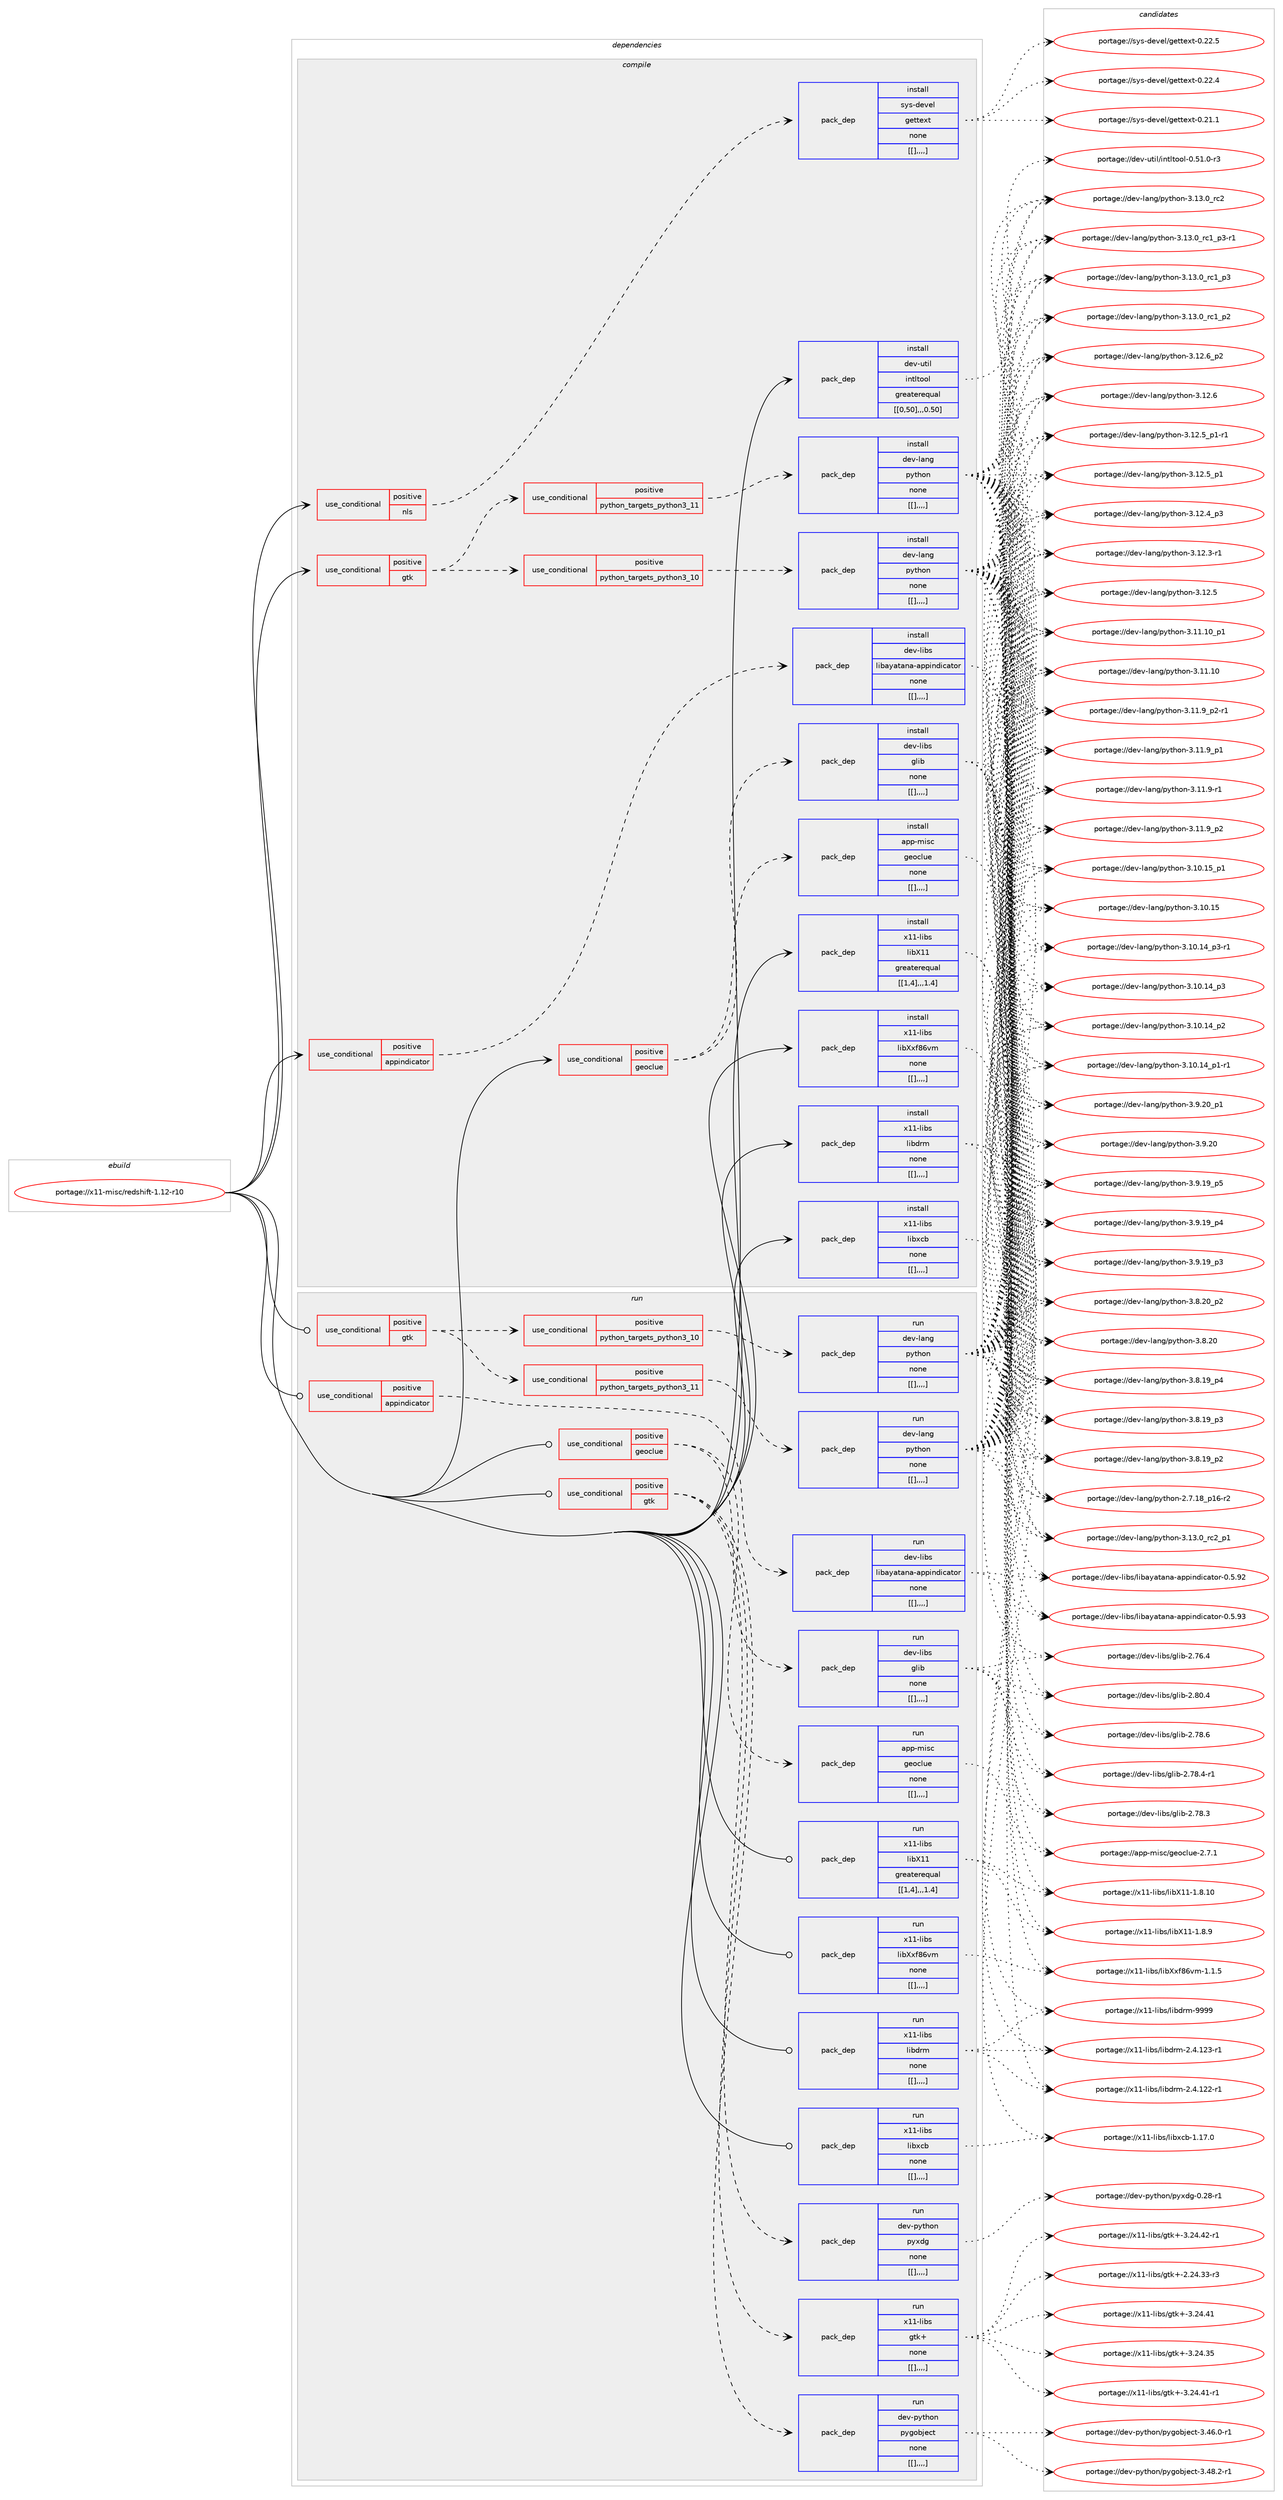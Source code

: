 digraph prolog {

# *************
# Graph options
# *************

newrank=true;
concentrate=true;
compound=true;
graph [rankdir=LR,fontname=Helvetica,fontsize=10,ranksep=1.5];#, ranksep=2.5, nodesep=0.2];
edge  [arrowhead=vee];
node  [fontname=Helvetica,fontsize=10];

# **********
# The ebuild
# **********

subgraph cluster_leftcol {
color=gray;
label=<<i>ebuild</i>>;
id [label="portage://x11-misc/redshift-1.12-r10", color=red, width=4, href="../x11-misc/redshift-1.12-r10.svg"];
}

# ****************
# The dependencies
# ****************

subgraph cluster_midcol {
color=gray;
label=<<i>dependencies</i>>;
subgraph cluster_compile {
fillcolor="#eeeeee";
style=filled;
label=<<i>compile</i>>;
subgraph cond127757 {
dependency476056 [label=<<TABLE BORDER="0" CELLBORDER="1" CELLSPACING="0" CELLPADDING="4"><TR><TD ROWSPAN="3" CELLPADDING="10">use_conditional</TD></TR><TR><TD>positive</TD></TR><TR><TD>appindicator</TD></TR></TABLE>>, shape=none, color=red];
subgraph pack344881 {
dependency476057 [label=<<TABLE BORDER="0" CELLBORDER="1" CELLSPACING="0" CELLPADDING="4" WIDTH="220"><TR><TD ROWSPAN="6" CELLPADDING="30">pack_dep</TD></TR><TR><TD WIDTH="110">install</TD></TR><TR><TD>dev-libs</TD></TR><TR><TD>libayatana-appindicator</TD></TR><TR><TD>none</TD></TR><TR><TD>[[],,,,]</TD></TR></TABLE>>, shape=none, color=blue];
}
dependency476056:e -> dependency476057:w [weight=20,style="dashed",arrowhead="vee"];
}
id:e -> dependency476056:w [weight=20,style="solid",arrowhead="vee"];
subgraph cond127758 {
dependency476058 [label=<<TABLE BORDER="0" CELLBORDER="1" CELLSPACING="0" CELLPADDING="4"><TR><TD ROWSPAN="3" CELLPADDING="10">use_conditional</TD></TR><TR><TD>positive</TD></TR><TR><TD>geoclue</TD></TR></TABLE>>, shape=none, color=red];
subgraph pack344882 {
dependency476059 [label=<<TABLE BORDER="0" CELLBORDER="1" CELLSPACING="0" CELLPADDING="4" WIDTH="220"><TR><TD ROWSPAN="6" CELLPADDING="30">pack_dep</TD></TR><TR><TD WIDTH="110">install</TD></TR><TR><TD>app-misc</TD></TR><TR><TD>geoclue</TD></TR><TR><TD>none</TD></TR><TR><TD>[[],,,,]</TD></TR></TABLE>>, shape=none, color=blue];
}
dependency476058:e -> dependency476059:w [weight=20,style="dashed",arrowhead="vee"];
subgraph pack344883 {
dependency476060 [label=<<TABLE BORDER="0" CELLBORDER="1" CELLSPACING="0" CELLPADDING="4" WIDTH="220"><TR><TD ROWSPAN="6" CELLPADDING="30">pack_dep</TD></TR><TR><TD WIDTH="110">install</TD></TR><TR><TD>dev-libs</TD></TR><TR><TD>glib</TD></TR><TR><TD>none</TD></TR><TR><TD>[[],,,,]</TD></TR></TABLE>>, shape=none, color=blue];
}
dependency476058:e -> dependency476060:w [weight=20,style="dashed",arrowhead="vee"];
}
id:e -> dependency476058:w [weight=20,style="solid",arrowhead="vee"];
subgraph cond127759 {
dependency476061 [label=<<TABLE BORDER="0" CELLBORDER="1" CELLSPACING="0" CELLPADDING="4"><TR><TD ROWSPAN="3" CELLPADDING="10">use_conditional</TD></TR><TR><TD>positive</TD></TR><TR><TD>gtk</TD></TR></TABLE>>, shape=none, color=red];
subgraph cond127760 {
dependency476062 [label=<<TABLE BORDER="0" CELLBORDER="1" CELLSPACING="0" CELLPADDING="4"><TR><TD ROWSPAN="3" CELLPADDING="10">use_conditional</TD></TR><TR><TD>positive</TD></TR><TR><TD>python_targets_python3_10</TD></TR></TABLE>>, shape=none, color=red];
subgraph pack344884 {
dependency476063 [label=<<TABLE BORDER="0" CELLBORDER="1" CELLSPACING="0" CELLPADDING="4" WIDTH="220"><TR><TD ROWSPAN="6" CELLPADDING="30">pack_dep</TD></TR><TR><TD WIDTH="110">install</TD></TR><TR><TD>dev-lang</TD></TR><TR><TD>python</TD></TR><TR><TD>none</TD></TR><TR><TD>[[],,,,]</TD></TR></TABLE>>, shape=none, color=blue];
}
dependency476062:e -> dependency476063:w [weight=20,style="dashed",arrowhead="vee"];
}
dependency476061:e -> dependency476062:w [weight=20,style="dashed",arrowhead="vee"];
subgraph cond127761 {
dependency476064 [label=<<TABLE BORDER="0" CELLBORDER="1" CELLSPACING="0" CELLPADDING="4"><TR><TD ROWSPAN="3" CELLPADDING="10">use_conditional</TD></TR><TR><TD>positive</TD></TR><TR><TD>python_targets_python3_11</TD></TR></TABLE>>, shape=none, color=red];
subgraph pack344885 {
dependency476065 [label=<<TABLE BORDER="0" CELLBORDER="1" CELLSPACING="0" CELLPADDING="4" WIDTH="220"><TR><TD ROWSPAN="6" CELLPADDING="30">pack_dep</TD></TR><TR><TD WIDTH="110">install</TD></TR><TR><TD>dev-lang</TD></TR><TR><TD>python</TD></TR><TR><TD>none</TD></TR><TR><TD>[[],,,,]</TD></TR></TABLE>>, shape=none, color=blue];
}
dependency476064:e -> dependency476065:w [weight=20,style="dashed",arrowhead="vee"];
}
dependency476061:e -> dependency476064:w [weight=20,style="dashed",arrowhead="vee"];
}
id:e -> dependency476061:w [weight=20,style="solid",arrowhead="vee"];
subgraph cond127762 {
dependency476066 [label=<<TABLE BORDER="0" CELLBORDER="1" CELLSPACING="0" CELLPADDING="4"><TR><TD ROWSPAN="3" CELLPADDING="10">use_conditional</TD></TR><TR><TD>positive</TD></TR><TR><TD>nls</TD></TR></TABLE>>, shape=none, color=red];
subgraph pack344886 {
dependency476067 [label=<<TABLE BORDER="0" CELLBORDER="1" CELLSPACING="0" CELLPADDING="4" WIDTH="220"><TR><TD ROWSPAN="6" CELLPADDING="30">pack_dep</TD></TR><TR><TD WIDTH="110">install</TD></TR><TR><TD>sys-devel</TD></TR><TR><TD>gettext</TD></TR><TR><TD>none</TD></TR><TR><TD>[[],,,,]</TD></TR></TABLE>>, shape=none, color=blue];
}
dependency476066:e -> dependency476067:w [weight=20,style="dashed",arrowhead="vee"];
}
id:e -> dependency476066:w [weight=20,style="solid",arrowhead="vee"];
subgraph pack344887 {
dependency476068 [label=<<TABLE BORDER="0" CELLBORDER="1" CELLSPACING="0" CELLPADDING="4" WIDTH="220"><TR><TD ROWSPAN="6" CELLPADDING="30">pack_dep</TD></TR><TR><TD WIDTH="110">install</TD></TR><TR><TD>dev-util</TD></TR><TR><TD>intltool</TD></TR><TR><TD>greaterequal</TD></TR><TR><TD>[[0,50],,,0.50]</TD></TR></TABLE>>, shape=none, color=blue];
}
id:e -> dependency476068:w [weight=20,style="solid",arrowhead="vee"];
subgraph pack344888 {
dependency476069 [label=<<TABLE BORDER="0" CELLBORDER="1" CELLSPACING="0" CELLPADDING="4" WIDTH="220"><TR><TD ROWSPAN="6" CELLPADDING="30">pack_dep</TD></TR><TR><TD WIDTH="110">install</TD></TR><TR><TD>x11-libs</TD></TR><TR><TD>libX11</TD></TR><TR><TD>greaterequal</TD></TR><TR><TD>[[1,4],,,1.4]</TD></TR></TABLE>>, shape=none, color=blue];
}
id:e -> dependency476069:w [weight=20,style="solid",arrowhead="vee"];
subgraph pack344889 {
dependency476070 [label=<<TABLE BORDER="0" CELLBORDER="1" CELLSPACING="0" CELLPADDING="4" WIDTH="220"><TR><TD ROWSPAN="6" CELLPADDING="30">pack_dep</TD></TR><TR><TD WIDTH="110">install</TD></TR><TR><TD>x11-libs</TD></TR><TR><TD>libXxf86vm</TD></TR><TR><TD>none</TD></TR><TR><TD>[[],,,,]</TD></TR></TABLE>>, shape=none, color=blue];
}
id:e -> dependency476070:w [weight=20,style="solid",arrowhead="vee"];
subgraph pack344890 {
dependency476071 [label=<<TABLE BORDER="0" CELLBORDER="1" CELLSPACING="0" CELLPADDING="4" WIDTH="220"><TR><TD ROWSPAN="6" CELLPADDING="30">pack_dep</TD></TR><TR><TD WIDTH="110">install</TD></TR><TR><TD>x11-libs</TD></TR><TR><TD>libdrm</TD></TR><TR><TD>none</TD></TR><TR><TD>[[],,,,]</TD></TR></TABLE>>, shape=none, color=blue];
}
id:e -> dependency476071:w [weight=20,style="solid",arrowhead="vee"];
subgraph pack344891 {
dependency476072 [label=<<TABLE BORDER="0" CELLBORDER="1" CELLSPACING="0" CELLPADDING="4" WIDTH="220"><TR><TD ROWSPAN="6" CELLPADDING="30">pack_dep</TD></TR><TR><TD WIDTH="110">install</TD></TR><TR><TD>x11-libs</TD></TR><TR><TD>libxcb</TD></TR><TR><TD>none</TD></TR><TR><TD>[[],,,,]</TD></TR></TABLE>>, shape=none, color=blue];
}
id:e -> dependency476072:w [weight=20,style="solid",arrowhead="vee"];
}
subgraph cluster_compileandrun {
fillcolor="#eeeeee";
style=filled;
label=<<i>compile and run</i>>;
}
subgraph cluster_run {
fillcolor="#eeeeee";
style=filled;
label=<<i>run</i>>;
subgraph cond127763 {
dependency476073 [label=<<TABLE BORDER="0" CELLBORDER="1" CELLSPACING="0" CELLPADDING="4"><TR><TD ROWSPAN="3" CELLPADDING="10">use_conditional</TD></TR><TR><TD>positive</TD></TR><TR><TD>appindicator</TD></TR></TABLE>>, shape=none, color=red];
subgraph pack344892 {
dependency476074 [label=<<TABLE BORDER="0" CELLBORDER="1" CELLSPACING="0" CELLPADDING="4" WIDTH="220"><TR><TD ROWSPAN="6" CELLPADDING="30">pack_dep</TD></TR><TR><TD WIDTH="110">run</TD></TR><TR><TD>dev-libs</TD></TR><TR><TD>libayatana-appindicator</TD></TR><TR><TD>none</TD></TR><TR><TD>[[],,,,]</TD></TR></TABLE>>, shape=none, color=blue];
}
dependency476073:e -> dependency476074:w [weight=20,style="dashed",arrowhead="vee"];
}
id:e -> dependency476073:w [weight=20,style="solid",arrowhead="odot"];
subgraph cond127764 {
dependency476075 [label=<<TABLE BORDER="0" CELLBORDER="1" CELLSPACING="0" CELLPADDING="4"><TR><TD ROWSPAN="3" CELLPADDING="10">use_conditional</TD></TR><TR><TD>positive</TD></TR><TR><TD>geoclue</TD></TR></TABLE>>, shape=none, color=red];
subgraph pack344893 {
dependency476076 [label=<<TABLE BORDER="0" CELLBORDER="1" CELLSPACING="0" CELLPADDING="4" WIDTH="220"><TR><TD ROWSPAN="6" CELLPADDING="30">pack_dep</TD></TR><TR><TD WIDTH="110">run</TD></TR><TR><TD>app-misc</TD></TR><TR><TD>geoclue</TD></TR><TR><TD>none</TD></TR><TR><TD>[[],,,,]</TD></TR></TABLE>>, shape=none, color=blue];
}
dependency476075:e -> dependency476076:w [weight=20,style="dashed",arrowhead="vee"];
subgraph pack344894 {
dependency476077 [label=<<TABLE BORDER="0" CELLBORDER="1" CELLSPACING="0" CELLPADDING="4" WIDTH="220"><TR><TD ROWSPAN="6" CELLPADDING="30">pack_dep</TD></TR><TR><TD WIDTH="110">run</TD></TR><TR><TD>dev-libs</TD></TR><TR><TD>glib</TD></TR><TR><TD>none</TD></TR><TR><TD>[[],,,,]</TD></TR></TABLE>>, shape=none, color=blue];
}
dependency476075:e -> dependency476077:w [weight=20,style="dashed",arrowhead="vee"];
}
id:e -> dependency476075:w [weight=20,style="solid",arrowhead="odot"];
subgraph cond127765 {
dependency476078 [label=<<TABLE BORDER="0" CELLBORDER="1" CELLSPACING="0" CELLPADDING="4"><TR><TD ROWSPAN="3" CELLPADDING="10">use_conditional</TD></TR><TR><TD>positive</TD></TR><TR><TD>gtk</TD></TR></TABLE>>, shape=none, color=red];
subgraph cond127766 {
dependency476079 [label=<<TABLE BORDER="0" CELLBORDER="1" CELLSPACING="0" CELLPADDING="4"><TR><TD ROWSPAN="3" CELLPADDING="10">use_conditional</TD></TR><TR><TD>positive</TD></TR><TR><TD>python_targets_python3_10</TD></TR></TABLE>>, shape=none, color=red];
subgraph pack344895 {
dependency476080 [label=<<TABLE BORDER="0" CELLBORDER="1" CELLSPACING="0" CELLPADDING="4" WIDTH="220"><TR><TD ROWSPAN="6" CELLPADDING="30">pack_dep</TD></TR><TR><TD WIDTH="110">run</TD></TR><TR><TD>dev-lang</TD></TR><TR><TD>python</TD></TR><TR><TD>none</TD></TR><TR><TD>[[],,,,]</TD></TR></TABLE>>, shape=none, color=blue];
}
dependency476079:e -> dependency476080:w [weight=20,style="dashed",arrowhead="vee"];
}
dependency476078:e -> dependency476079:w [weight=20,style="dashed",arrowhead="vee"];
subgraph cond127767 {
dependency476081 [label=<<TABLE BORDER="0" CELLBORDER="1" CELLSPACING="0" CELLPADDING="4"><TR><TD ROWSPAN="3" CELLPADDING="10">use_conditional</TD></TR><TR><TD>positive</TD></TR><TR><TD>python_targets_python3_11</TD></TR></TABLE>>, shape=none, color=red];
subgraph pack344896 {
dependency476082 [label=<<TABLE BORDER="0" CELLBORDER="1" CELLSPACING="0" CELLPADDING="4" WIDTH="220"><TR><TD ROWSPAN="6" CELLPADDING="30">pack_dep</TD></TR><TR><TD WIDTH="110">run</TD></TR><TR><TD>dev-lang</TD></TR><TR><TD>python</TD></TR><TR><TD>none</TD></TR><TR><TD>[[],,,,]</TD></TR></TABLE>>, shape=none, color=blue];
}
dependency476081:e -> dependency476082:w [weight=20,style="dashed",arrowhead="vee"];
}
dependency476078:e -> dependency476081:w [weight=20,style="dashed",arrowhead="vee"];
}
id:e -> dependency476078:w [weight=20,style="solid",arrowhead="odot"];
subgraph cond127768 {
dependency476083 [label=<<TABLE BORDER="0" CELLBORDER="1" CELLSPACING="0" CELLPADDING="4"><TR><TD ROWSPAN="3" CELLPADDING="10">use_conditional</TD></TR><TR><TD>positive</TD></TR><TR><TD>gtk</TD></TR></TABLE>>, shape=none, color=red];
subgraph pack344897 {
dependency476084 [label=<<TABLE BORDER="0" CELLBORDER="1" CELLSPACING="0" CELLPADDING="4" WIDTH="220"><TR><TD ROWSPAN="6" CELLPADDING="30">pack_dep</TD></TR><TR><TD WIDTH="110">run</TD></TR><TR><TD>dev-python</TD></TR><TR><TD>pygobject</TD></TR><TR><TD>none</TD></TR><TR><TD>[[],,,,]</TD></TR></TABLE>>, shape=none, color=blue];
}
dependency476083:e -> dependency476084:w [weight=20,style="dashed",arrowhead="vee"];
subgraph pack344898 {
dependency476085 [label=<<TABLE BORDER="0" CELLBORDER="1" CELLSPACING="0" CELLPADDING="4" WIDTH="220"><TR><TD ROWSPAN="6" CELLPADDING="30">pack_dep</TD></TR><TR><TD WIDTH="110">run</TD></TR><TR><TD>x11-libs</TD></TR><TR><TD>gtk+</TD></TR><TR><TD>none</TD></TR><TR><TD>[[],,,,]</TD></TR></TABLE>>, shape=none, color=blue];
}
dependency476083:e -> dependency476085:w [weight=20,style="dashed",arrowhead="vee"];
subgraph pack344899 {
dependency476086 [label=<<TABLE BORDER="0" CELLBORDER="1" CELLSPACING="0" CELLPADDING="4" WIDTH="220"><TR><TD ROWSPAN="6" CELLPADDING="30">pack_dep</TD></TR><TR><TD WIDTH="110">run</TD></TR><TR><TD>dev-python</TD></TR><TR><TD>pyxdg</TD></TR><TR><TD>none</TD></TR><TR><TD>[[],,,,]</TD></TR></TABLE>>, shape=none, color=blue];
}
dependency476083:e -> dependency476086:w [weight=20,style="dashed",arrowhead="vee"];
}
id:e -> dependency476083:w [weight=20,style="solid",arrowhead="odot"];
subgraph pack344900 {
dependency476087 [label=<<TABLE BORDER="0" CELLBORDER="1" CELLSPACING="0" CELLPADDING="4" WIDTH="220"><TR><TD ROWSPAN="6" CELLPADDING="30">pack_dep</TD></TR><TR><TD WIDTH="110">run</TD></TR><TR><TD>x11-libs</TD></TR><TR><TD>libX11</TD></TR><TR><TD>greaterequal</TD></TR><TR><TD>[[1,4],,,1.4]</TD></TR></TABLE>>, shape=none, color=blue];
}
id:e -> dependency476087:w [weight=20,style="solid",arrowhead="odot"];
subgraph pack344901 {
dependency476088 [label=<<TABLE BORDER="0" CELLBORDER="1" CELLSPACING="0" CELLPADDING="4" WIDTH="220"><TR><TD ROWSPAN="6" CELLPADDING="30">pack_dep</TD></TR><TR><TD WIDTH="110">run</TD></TR><TR><TD>x11-libs</TD></TR><TR><TD>libXxf86vm</TD></TR><TR><TD>none</TD></TR><TR><TD>[[],,,,]</TD></TR></TABLE>>, shape=none, color=blue];
}
id:e -> dependency476088:w [weight=20,style="solid",arrowhead="odot"];
subgraph pack344902 {
dependency476089 [label=<<TABLE BORDER="0" CELLBORDER="1" CELLSPACING="0" CELLPADDING="4" WIDTH="220"><TR><TD ROWSPAN="6" CELLPADDING="30">pack_dep</TD></TR><TR><TD WIDTH="110">run</TD></TR><TR><TD>x11-libs</TD></TR><TR><TD>libdrm</TD></TR><TR><TD>none</TD></TR><TR><TD>[[],,,,]</TD></TR></TABLE>>, shape=none, color=blue];
}
id:e -> dependency476089:w [weight=20,style="solid",arrowhead="odot"];
subgraph pack344903 {
dependency476090 [label=<<TABLE BORDER="0" CELLBORDER="1" CELLSPACING="0" CELLPADDING="4" WIDTH="220"><TR><TD ROWSPAN="6" CELLPADDING="30">pack_dep</TD></TR><TR><TD WIDTH="110">run</TD></TR><TR><TD>x11-libs</TD></TR><TR><TD>libxcb</TD></TR><TR><TD>none</TD></TR><TR><TD>[[],,,,]</TD></TR></TABLE>>, shape=none, color=blue];
}
id:e -> dependency476090:w [weight=20,style="solid",arrowhead="odot"];
}
}

# **************
# The candidates
# **************

subgraph cluster_choices {
rank=same;
color=gray;
label=<<i>candidates</i>>;

subgraph choice344881 {
color=black;
nodesep=1;
choice10010111845108105981154710810598971219711697110974597112112105110100105999711611111445484653465751 [label="portage://dev-libs/libayatana-appindicator-0.5.93", color=red, width=4,href="../dev-libs/libayatana-appindicator-0.5.93.svg"];
choice10010111845108105981154710810598971219711697110974597112112105110100105999711611111445484653465750 [label="portage://dev-libs/libayatana-appindicator-0.5.92", color=red, width=4,href="../dev-libs/libayatana-appindicator-0.5.92.svg"];
dependency476057:e -> choice10010111845108105981154710810598971219711697110974597112112105110100105999711611111445484653465751:w [style=dotted,weight="100"];
dependency476057:e -> choice10010111845108105981154710810598971219711697110974597112112105110100105999711611111445484653465750:w [style=dotted,weight="100"];
}
subgraph choice344882 {
color=black;
nodesep=1;
choice9711211245109105115994710310111199108117101455046554649 [label="portage://app-misc/geoclue-2.7.1", color=red, width=4,href="../app-misc/geoclue-2.7.1.svg"];
dependency476059:e -> choice9711211245109105115994710310111199108117101455046554649:w [style=dotted,weight="100"];
}
subgraph choice344883 {
color=black;
nodesep=1;
choice1001011184510810598115471031081059845504656484652 [label="portage://dev-libs/glib-2.80.4", color=red, width=4,href="../dev-libs/glib-2.80.4.svg"];
choice1001011184510810598115471031081059845504655564654 [label="portage://dev-libs/glib-2.78.6", color=red, width=4,href="../dev-libs/glib-2.78.6.svg"];
choice10010111845108105981154710310810598455046555646524511449 [label="portage://dev-libs/glib-2.78.4-r1", color=red, width=4,href="../dev-libs/glib-2.78.4-r1.svg"];
choice1001011184510810598115471031081059845504655564651 [label="portage://dev-libs/glib-2.78.3", color=red, width=4,href="../dev-libs/glib-2.78.3.svg"];
choice1001011184510810598115471031081059845504655544652 [label="portage://dev-libs/glib-2.76.4", color=red, width=4,href="../dev-libs/glib-2.76.4.svg"];
dependency476060:e -> choice1001011184510810598115471031081059845504656484652:w [style=dotted,weight="100"];
dependency476060:e -> choice1001011184510810598115471031081059845504655564654:w [style=dotted,weight="100"];
dependency476060:e -> choice10010111845108105981154710310810598455046555646524511449:w [style=dotted,weight="100"];
dependency476060:e -> choice1001011184510810598115471031081059845504655564651:w [style=dotted,weight="100"];
dependency476060:e -> choice1001011184510810598115471031081059845504655544652:w [style=dotted,weight="100"];
}
subgraph choice344884 {
color=black;
nodesep=1;
choice100101118451089711010347112121116104111110455146495146489511499509511249 [label="portage://dev-lang/python-3.13.0_rc2_p1", color=red, width=4,href="../dev-lang/python-3.13.0_rc2_p1.svg"];
choice10010111845108971101034711212111610411111045514649514648951149950 [label="portage://dev-lang/python-3.13.0_rc2", color=red, width=4,href="../dev-lang/python-3.13.0_rc2.svg"];
choice1001011184510897110103471121211161041111104551464951464895114994995112514511449 [label="portage://dev-lang/python-3.13.0_rc1_p3-r1", color=red, width=4,href="../dev-lang/python-3.13.0_rc1_p3-r1.svg"];
choice100101118451089711010347112121116104111110455146495146489511499499511251 [label="portage://dev-lang/python-3.13.0_rc1_p3", color=red, width=4,href="../dev-lang/python-3.13.0_rc1_p3.svg"];
choice100101118451089711010347112121116104111110455146495146489511499499511250 [label="portage://dev-lang/python-3.13.0_rc1_p2", color=red, width=4,href="../dev-lang/python-3.13.0_rc1_p2.svg"];
choice100101118451089711010347112121116104111110455146495046549511250 [label="portage://dev-lang/python-3.12.6_p2", color=red, width=4,href="../dev-lang/python-3.12.6_p2.svg"];
choice10010111845108971101034711212111610411111045514649504654 [label="portage://dev-lang/python-3.12.6", color=red, width=4,href="../dev-lang/python-3.12.6.svg"];
choice1001011184510897110103471121211161041111104551464950465395112494511449 [label="portage://dev-lang/python-3.12.5_p1-r1", color=red, width=4,href="../dev-lang/python-3.12.5_p1-r1.svg"];
choice100101118451089711010347112121116104111110455146495046539511249 [label="portage://dev-lang/python-3.12.5_p1", color=red, width=4,href="../dev-lang/python-3.12.5_p1.svg"];
choice10010111845108971101034711212111610411111045514649504653 [label="portage://dev-lang/python-3.12.5", color=red, width=4,href="../dev-lang/python-3.12.5.svg"];
choice100101118451089711010347112121116104111110455146495046529511251 [label="portage://dev-lang/python-3.12.4_p3", color=red, width=4,href="../dev-lang/python-3.12.4_p3.svg"];
choice100101118451089711010347112121116104111110455146495046514511449 [label="portage://dev-lang/python-3.12.3-r1", color=red, width=4,href="../dev-lang/python-3.12.3-r1.svg"];
choice10010111845108971101034711212111610411111045514649494649489511249 [label="portage://dev-lang/python-3.11.10_p1", color=red, width=4,href="../dev-lang/python-3.11.10_p1.svg"];
choice1001011184510897110103471121211161041111104551464949464948 [label="portage://dev-lang/python-3.11.10", color=red, width=4,href="../dev-lang/python-3.11.10.svg"];
choice1001011184510897110103471121211161041111104551464949465795112504511449 [label="portage://dev-lang/python-3.11.9_p2-r1", color=red, width=4,href="../dev-lang/python-3.11.9_p2-r1.svg"];
choice100101118451089711010347112121116104111110455146494946579511250 [label="portage://dev-lang/python-3.11.9_p2", color=red, width=4,href="../dev-lang/python-3.11.9_p2.svg"];
choice100101118451089711010347112121116104111110455146494946579511249 [label="portage://dev-lang/python-3.11.9_p1", color=red, width=4,href="../dev-lang/python-3.11.9_p1.svg"];
choice100101118451089711010347112121116104111110455146494946574511449 [label="portage://dev-lang/python-3.11.9-r1", color=red, width=4,href="../dev-lang/python-3.11.9-r1.svg"];
choice10010111845108971101034711212111610411111045514649484649539511249 [label="portage://dev-lang/python-3.10.15_p1", color=red, width=4,href="../dev-lang/python-3.10.15_p1.svg"];
choice1001011184510897110103471121211161041111104551464948464953 [label="portage://dev-lang/python-3.10.15", color=red, width=4,href="../dev-lang/python-3.10.15.svg"];
choice100101118451089711010347112121116104111110455146494846495295112514511449 [label="portage://dev-lang/python-3.10.14_p3-r1", color=red, width=4,href="../dev-lang/python-3.10.14_p3-r1.svg"];
choice10010111845108971101034711212111610411111045514649484649529511251 [label="portage://dev-lang/python-3.10.14_p3", color=red, width=4,href="../dev-lang/python-3.10.14_p3.svg"];
choice10010111845108971101034711212111610411111045514649484649529511250 [label="portage://dev-lang/python-3.10.14_p2", color=red, width=4,href="../dev-lang/python-3.10.14_p2.svg"];
choice100101118451089711010347112121116104111110455146494846495295112494511449 [label="portage://dev-lang/python-3.10.14_p1-r1", color=red, width=4,href="../dev-lang/python-3.10.14_p1-r1.svg"];
choice100101118451089711010347112121116104111110455146574650489511249 [label="portage://dev-lang/python-3.9.20_p1", color=red, width=4,href="../dev-lang/python-3.9.20_p1.svg"];
choice10010111845108971101034711212111610411111045514657465048 [label="portage://dev-lang/python-3.9.20", color=red, width=4,href="../dev-lang/python-3.9.20.svg"];
choice100101118451089711010347112121116104111110455146574649579511253 [label="portage://dev-lang/python-3.9.19_p5", color=red, width=4,href="../dev-lang/python-3.9.19_p5.svg"];
choice100101118451089711010347112121116104111110455146574649579511252 [label="portage://dev-lang/python-3.9.19_p4", color=red, width=4,href="../dev-lang/python-3.9.19_p4.svg"];
choice100101118451089711010347112121116104111110455146574649579511251 [label="portage://dev-lang/python-3.9.19_p3", color=red, width=4,href="../dev-lang/python-3.9.19_p3.svg"];
choice100101118451089711010347112121116104111110455146564650489511250 [label="portage://dev-lang/python-3.8.20_p2", color=red, width=4,href="../dev-lang/python-3.8.20_p2.svg"];
choice10010111845108971101034711212111610411111045514656465048 [label="portage://dev-lang/python-3.8.20", color=red, width=4,href="../dev-lang/python-3.8.20.svg"];
choice100101118451089711010347112121116104111110455146564649579511252 [label="portage://dev-lang/python-3.8.19_p4", color=red, width=4,href="../dev-lang/python-3.8.19_p4.svg"];
choice100101118451089711010347112121116104111110455146564649579511251 [label="portage://dev-lang/python-3.8.19_p3", color=red, width=4,href="../dev-lang/python-3.8.19_p3.svg"];
choice100101118451089711010347112121116104111110455146564649579511250 [label="portage://dev-lang/python-3.8.19_p2", color=red, width=4,href="../dev-lang/python-3.8.19_p2.svg"];
choice100101118451089711010347112121116104111110455046554649569511249544511450 [label="portage://dev-lang/python-2.7.18_p16-r2", color=red, width=4,href="../dev-lang/python-2.7.18_p16-r2.svg"];
dependency476063:e -> choice100101118451089711010347112121116104111110455146495146489511499509511249:w [style=dotted,weight="100"];
dependency476063:e -> choice10010111845108971101034711212111610411111045514649514648951149950:w [style=dotted,weight="100"];
dependency476063:e -> choice1001011184510897110103471121211161041111104551464951464895114994995112514511449:w [style=dotted,weight="100"];
dependency476063:e -> choice100101118451089711010347112121116104111110455146495146489511499499511251:w [style=dotted,weight="100"];
dependency476063:e -> choice100101118451089711010347112121116104111110455146495146489511499499511250:w [style=dotted,weight="100"];
dependency476063:e -> choice100101118451089711010347112121116104111110455146495046549511250:w [style=dotted,weight="100"];
dependency476063:e -> choice10010111845108971101034711212111610411111045514649504654:w [style=dotted,weight="100"];
dependency476063:e -> choice1001011184510897110103471121211161041111104551464950465395112494511449:w [style=dotted,weight="100"];
dependency476063:e -> choice100101118451089711010347112121116104111110455146495046539511249:w [style=dotted,weight="100"];
dependency476063:e -> choice10010111845108971101034711212111610411111045514649504653:w [style=dotted,weight="100"];
dependency476063:e -> choice100101118451089711010347112121116104111110455146495046529511251:w [style=dotted,weight="100"];
dependency476063:e -> choice100101118451089711010347112121116104111110455146495046514511449:w [style=dotted,weight="100"];
dependency476063:e -> choice10010111845108971101034711212111610411111045514649494649489511249:w [style=dotted,weight="100"];
dependency476063:e -> choice1001011184510897110103471121211161041111104551464949464948:w [style=dotted,weight="100"];
dependency476063:e -> choice1001011184510897110103471121211161041111104551464949465795112504511449:w [style=dotted,weight="100"];
dependency476063:e -> choice100101118451089711010347112121116104111110455146494946579511250:w [style=dotted,weight="100"];
dependency476063:e -> choice100101118451089711010347112121116104111110455146494946579511249:w [style=dotted,weight="100"];
dependency476063:e -> choice100101118451089711010347112121116104111110455146494946574511449:w [style=dotted,weight="100"];
dependency476063:e -> choice10010111845108971101034711212111610411111045514649484649539511249:w [style=dotted,weight="100"];
dependency476063:e -> choice1001011184510897110103471121211161041111104551464948464953:w [style=dotted,weight="100"];
dependency476063:e -> choice100101118451089711010347112121116104111110455146494846495295112514511449:w [style=dotted,weight="100"];
dependency476063:e -> choice10010111845108971101034711212111610411111045514649484649529511251:w [style=dotted,weight="100"];
dependency476063:e -> choice10010111845108971101034711212111610411111045514649484649529511250:w [style=dotted,weight="100"];
dependency476063:e -> choice100101118451089711010347112121116104111110455146494846495295112494511449:w [style=dotted,weight="100"];
dependency476063:e -> choice100101118451089711010347112121116104111110455146574650489511249:w [style=dotted,weight="100"];
dependency476063:e -> choice10010111845108971101034711212111610411111045514657465048:w [style=dotted,weight="100"];
dependency476063:e -> choice100101118451089711010347112121116104111110455146574649579511253:w [style=dotted,weight="100"];
dependency476063:e -> choice100101118451089711010347112121116104111110455146574649579511252:w [style=dotted,weight="100"];
dependency476063:e -> choice100101118451089711010347112121116104111110455146574649579511251:w [style=dotted,weight="100"];
dependency476063:e -> choice100101118451089711010347112121116104111110455146564650489511250:w [style=dotted,weight="100"];
dependency476063:e -> choice10010111845108971101034711212111610411111045514656465048:w [style=dotted,weight="100"];
dependency476063:e -> choice100101118451089711010347112121116104111110455146564649579511252:w [style=dotted,weight="100"];
dependency476063:e -> choice100101118451089711010347112121116104111110455146564649579511251:w [style=dotted,weight="100"];
dependency476063:e -> choice100101118451089711010347112121116104111110455146564649579511250:w [style=dotted,weight="100"];
dependency476063:e -> choice100101118451089711010347112121116104111110455046554649569511249544511450:w [style=dotted,weight="100"];
}
subgraph choice344885 {
color=black;
nodesep=1;
choice100101118451089711010347112121116104111110455146495146489511499509511249 [label="portage://dev-lang/python-3.13.0_rc2_p1", color=red, width=4,href="../dev-lang/python-3.13.0_rc2_p1.svg"];
choice10010111845108971101034711212111610411111045514649514648951149950 [label="portage://dev-lang/python-3.13.0_rc2", color=red, width=4,href="../dev-lang/python-3.13.0_rc2.svg"];
choice1001011184510897110103471121211161041111104551464951464895114994995112514511449 [label="portage://dev-lang/python-3.13.0_rc1_p3-r1", color=red, width=4,href="../dev-lang/python-3.13.0_rc1_p3-r1.svg"];
choice100101118451089711010347112121116104111110455146495146489511499499511251 [label="portage://dev-lang/python-3.13.0_rc1_p3", color=red, width=4,href="../dev-lang/python-3.13.0_rc1_p3.svg"];
choice100101118451089711010347112121116104111110455146495146489511499499511250 [label="portage://dev-lang/python-3.13.0_rc1_p2", color=red, width=4,href="../dev-lang/python-3.13.0_rc1_p2.svg"];
choice100101118451089711010347112121116104111110455146495046549511250 [label="portage://dev-lang/python-3.12.6_p2", color=red, width=4,href="../dev-lang/python-3.12.6_p2.svg"];
choice10010111845108971101034711212111610411111045514649504654 [label="portage://dev-lang/python-3.12.6", color=red, width=4,href="../dev-lang/python-3.12.6.svg"];
choice1001011184510897110103471121211161041111104551464950465395112494511449 [label="portage://dev-lang/python-3.12.5_p1-r1", color=red, width=4,href="../dev-lang/python-3.12.5_p1-r1.svg"];
choice100101118451089711010347112121116104111110455146495046539511249 [label="portage://dev-lang/python-3.12.5_p1", color=red, width=4,href="../dev-lang/python-3.12.5_p1.svg"];
choice10010111845108971101034711212111610411111045514649504653 [label="portage://dev-lang/python-3.12.5", color=red, width=4,href="../dev-lang/python-3.12.5.svg"];
choice100101118451089711010347112121116104111110455146495046529511251 [label="portage://dev-lang/python-3.12.4_p3", color=red, width=4,href="../dev-lang/python-3.12.4_p3.svg"];
choice100101118451089711010347112121116104111110455146495046514511449 [label="portage://dev-lang/python-3.12.3-r1", color=red, width=4,href="../dev-lang/python-3.12.3-r1.svg"];
choice10010111845108971101034711212111610411111045514649494649489511249 [label="portage://dev-lang/python-3.11.10_p1", color=red, width=4,href="../dev-lang/python-3.11.10_p1.svg"];
choice1001011184510897110103471121211161041111104551464949464948 [label="portage://dev-lang/python-3.11.10", color=red, width=4,href="../dev-lang/python-3.11.10.svg"];
choice1001011184510897110103471121211161041111104551464949465795112504511449 [label="portage://dev-lang/python-3.11.9_p2-r1", color=red, width=4,href="../dev-lang/python-3.11.9_p2-r1.svg"];
choice100101118451089711010347112121116104111110455146494946579511250 [label="portage://dev-lang/python-3.11.9_p2", color=red, width=4,href="../dev-lang/python-3.11.9_p2.svg"];
choice100101118451089711010347112121116104111110455146494946579511249 [label="portage://dev-lang/python-3.11.9_p1", color=red, width=4,href="../dev-lang/python-3.11.9_p1.svg"];
choice100101118451089711010347112121116104111110455146494946574511449 [label="portage://dev-lang/python-3.11.9-r1", color=red, width=4,href="../dev-lang/python-3.11.9-r1.svg"];
choice10010111845108971101034711212111610411111045514649484649539511249 [label="portage://dev-lang/python-3.10.15_p1", color=red, width=4,href="../dev-lang/python-3.10.15_p1.svg"];
choice1001011184510897110103471121211161041111104551464948464953 [label="portage://dev-lang/python-3.10.15", color=red, width=4,href="../dev-lang/python-3.10.15.svg"];
choice100101118451089711010347112121116104111110455146494846495295112514511449 [label="portage://dev-lang/python-3.10.14_p3-r1", color=red, width=4,href="../dev-lang/python-3.10.14_p3-r1.svg"];
choice10010111845108971101034711212111610411111045514649484649529511251 [label="portage://dev-lang/python-3.10.14_p3", color=red, width=4,href="../dev-lang/python-3.10.14_p3.svg"];
choice10010111845108971101034711212111610411111045514649484649529511250 [label="portage://dev-lang/python-3.10.14_p2", color=red, width=4,href="../dev-lang/python-3.10.14_p2.svg"];
choice100101118451089711010347112121116104111110455146494846495295112494511449 [label="portage://dev-lang/python-3.10.14_p1-r1", color=red, width=4,href="../dev-lang/python-3.10.14_p1-r1.svg"];
choice100101118451089711010347112121116104111110455146574650489511249 [label="portage://dev-lang/python-3.9.20_p1", color=red, width=4,href="../dev-lang/python-3.9.20_p1.svg"];
choice10010111845108971101034711212111610411111045514657465048 [label="portage://dev-lang/python-3.9.20", color=red, width=4,href="../dev-lang/python-3.9.20.svg"];
choice100101118451089711010347112121116104111110455146574649579511253 [label="portage://dev-lang/python-3.9.19_p5", color=red, width=4,href="../dev-lang/python-3.9.19_p5.svg"];
choice100101118451089711010347112121116104111110455146574649579511252 [label="portage://dev-lang/python-3.9.19_p4", color=red, width=4,href="../dev-lang/python-3.9.19_p4.svg"];
choice100101118451089711010347112121116104111110455146574649579511251 [label="portage://dev-lang/python-3.9.19_p3", color=red, width=4,href="../dev-lang/python-3.9.19_p3.svg"];
choice100101118451089711010347112121116104111110455146564650489511250 [label="portage://dev-lang/python-3.8.20_p2", color=red, width=4,href="../dev-lang/python-3.8.20_p2.svg"];
choice10010111845108971101034711212111610411111045514656465048 [label="portage://dev-lang/python-3.8.20", color=red, width=4,href="../dev-lang/python-3.8.20.svg"];
choice100101118451089711010347112121116104111110455146564649579511252 [label="portage://dev-lang/python-3.8.19_p4", color=red, width=4,href="../dev-lang/python-3.8.19_p4.svg"];
choice100101118451089711010347112121116104111110455146564649579511251 [label="portage://dev-lang/python-3.8.19_p3", color=red, width=4,href="../dev-lang/python-3.8.19_p3.svg"];
choice100101118451089711010347112121116104111110455146564649579511250 [label="portage://dev-lang/python-3.8.19_p2", color=red, width=4,href="../dev-lang/python-3.8.19_p2.svg"];
choice100101118451089711010347112121116104111110455046554649569511249544511450 [label="portage://dev-lang/python-2.7.18_p16-r2", color=red, width=4,href="../dev-lang/python-2.7.18_p16-r2.svg"];
dependency476065:e -> choice100101118451089711010347112121116104111110455146495146489511499509511249:w [style=dotted,weight="100"];
dependency476065:e -> choice10010111845108971101034711212111610411111045514649514648951149950:w [style=dotted,weight="100"];
dependency476065:e -> choice1001011184510897110103471121211161041111104551464951464895114994995112514511449:w [style=dotted,weight="100"];
dependency476065:e -> choice100101118451089711010347112121116104111110455146495146489511499499511251:w [style=dotted,weight="100"];
dependency476065:e -> choice100101118451089711010347112121116104111110455146495146489511499499511250:w [style=dotted,weight="100"];
dependency476065:e -> choice100101118451089711010347112121116104111110455146495046549511250:w [style=dotted,weight="100"];
dependency476065:e -> choice10010111845108971101034711212111610411111045514649504654:w [style=dotted,weight="100"];
dependency476065:e -> choice1001011184510897110103471121211161041111104551464950465395112494511449:w [style=dotted,weight="100"];
dependency476065:e -> choice100101118451089711010347112121116104111110455146495046539511249:w [style=dotted,weight="100"];
dependency476065:e -> choice10010111845108971101034711212111610411111045514649504653:w [style=dotted,weight="100"];
dependency476065:e -> choice100101118451089711010347112121116104111110455146495046529511251:w [style=dotted,weight="100"];
dependency476065:e -> choice100101118451089711010347112121116104111110455146495046514511449:w [style=dotted,weight="100"];
dependency476065:e -> choice10010111845108971101034711212111610411111045514649494649489511249:w [style=dotted,weight="100"];
dependency476065:e -> choice1001011184510897110103471121211161041111104551464949464948:w [style=dotted,weight="100"];
dependency476065:e -> choice1001011184510897110103471121211161041111104551464949465795112504511449:w [style=dotted,weight="100"];
dependency476065:e -> choice100101118451089711010347112121116104111110455146494946579511250:w [style=dotted,weight="100"];
dependency476065:e -> choice100101118451089711010347112121116104111110455146494946579511249:w [style=dotted,weight="100"];
dependency476065:e -> choice100101118451089711010347112121116104111110455146494946574511449:w [style=dotted,weight="100"];
dependency476065:e -> choice10010111845108971101034711212111610411111045514649484649539511249:w [style=dotted,weight="100"];
dependency476065:e -> choice1001011184510897110103471121211161041111104551464948464953:w [style=dotted,weight="100"];
dependency476065:e -> choice100101118451089711010347112121116104111110455146494846495295112514511449:w [style=dotted,weight="100"];
dependency476065:e -> choice10010111845108971101034711212111610411111045514649484649529511251:w [style=dotted,weight="100"];
dependency476065:e -> choice10010111845108971101034711212111610411111045514649484649529511250:w [style=dotted,weight="100"];
dependency476065:e -> choice100101118451089711010347112121116104111110455146494846495295112494511449:w [style=dotted,weight="100"];
dependency476065:e -> choice100101118451089711010347112121116104111110455146574650489511249:w [style=dotted,weight="100"];
dependency476065:e -> choice10010111845108971101034711212111610411111045514657465048:w [style=dotted,weight="100"];
dependency476065:e -> choice100101118451089711010347112121116104111110455146574649579511253:w [style=dotted,weight="100"];
dependency476065:e -> choice100101118451089711010347112121116104111110455146574649579511252:w [style=dotted,weight="100"];
dependency476065:e -> choice100101118451089711010347112121116104111110455146574649579511251:w [style=dotted,weight="100"];
dependency476065:e -> choice100101118451089711010347112121116104111110455146564650489511250:w [style=dotted,weight="100"];
dependency476065:e -> choice10010111845108971101034711212111610411111045514656465048:w [style=dotted,weight="100"];
dependency476065:e -> choice100101118451089711010347112121116104111110455146564649579511252:w [style=dotted,weight="100"];
dependency476065:e -> choice100101118451089711010347112121116104111110455146564649579511251:w [style=dotted,weight="100"];
dependency476065:e -> choice100101118451089711010347112121116104111110455146564649579511250:w [style=dotted,weight="100"];
dependency476065:e -> choice100101118451089711010347112121116104111110455046554649569511249544511450:w [style=dotted,weight="100"];
}
subgraph choice344886 {
color=black;
nodesep=1;
choice115121115451001011181011084710310111611610112011645484650504653 [label="portage://sys-devel/gettext-0.22.5", color=red, width=4,href="../sys-devel/gettext-0.22.5.svg"];
choice115121115451001011181011084710310111611610112011645484650504652 [label="portage://sys-devel/gettext-0.22.4", color=red, width=4,href="../sys-devel/gettext-0.22.4.svg"];
choice115121115451001011181011084710310111611610112011645484650494649 [label="portage://sys-devel/gettext-0.21.1", color=red, width=4,href="../sys-devel/gettext-0.21.1.svg"];
dependency476067:e -> choice115121115451001011181011084710310111611610112011645484650504653:w [style=dotted,weight="100"];
dependency476067:e -> choice115121115451001011181011084710310111611610112011645484650504652:w [style=dotted,weight="100"];
dependency476067:e -> choice115121115451001011181011084710310111611610112011645484650494649:w [style=dotted,weight="100"];
}
subgraph choice344887 {
color=black;
nodesep=1;
choice1001011184511711610510847105110116108116111111108454846534946484511451 [label="portage://dev-util/intltool-0.51.0-r3", color=red, width=4,href="../dev-util/intltool-0.51.0-r3.svg"];
dependency476068:e -> choice1001011184511711610510847105110116108116111111108454846534946484511451:w [style=dotted,weight="100"];
}
subgraph choice344888 {
color=black;
nodesep=1;
choice12049494510810598115471081059888494945494656464948 [label="portage://x11-libs/libX11-1.8.10", color=red, width=4,href="../x11-libs/libX11-1.8.10.svg"];
choice120494945108105981154710810598884949454946564657 [label="portage://x11-libs/libX11-1.8.9", color=red, width=4,href="../x11-libs/libX11-1.8.9.svg"];
dependency476069:e -> choice12049494510810598115471081059888494945494656464948:w [style=dotted,weight="100"];
dependency476069:e -> choice120494945108105981154710810598884949454946564657:w [style=dotted,weight="100"];
}
subgraph choice344889 {
color=black;
nodesep=1;
choice120494945108105981154710810598881201025654118109454946494653 [label="portage://x11-libs/libXxf86vm-1.1.5", color=red, width=4,href="../x11-libs/libXxf86vm-1.1.5.svg"];
dependency476070:e -> choice120494945108105981154710810598881201025654118109454946494653:w [style=dotted,weight="100"];
}
subgraph choice344890 {
color=black;
nodesep=1;
choice1204949451081059811547108105981001141094557575757 [label="portage://x11-libs/libdrm-9999", color=red, width=4,href="../x11-libs/libdrm-9999.svg"];
choice12049494510810598115471081059810011410945504652464950514511449 [label="portage://x11-libs/libdrm-2.4.123-r1", color=red, width=4,href="../x11-libs/libdrm-2.4.123-r1.svg"];
choice12049494510810598115471081059810011410945504652464950504511449 [label="portage://x11-libs/libdrm-2.4.122-r1", color=red, width=4,href="../x11-libs/libdrm-2.4.122-r1.svg"];
dependency476071:e -> choice1204949451081059811547108105981001141094557575757:w [style=dotted,weight="100"];
dependency476071:e -> choice12049494510810598115471081059810011410945504652464950514511449:w [style=dotted,weight="100"];
dependency476071:e -> choice12049494510810598115471081059810011410945504652464950504511449:w [style=dotted,weight="100"];
}
subgraph choice344891 {
color=black;
nodesep=1;
choice120494945108105981154710810598120999845494649554648 [label="portage://x11-libs/libxcb-1.17.0", color=red, width=4,href="../x11-libs/libxcb-1.17.0.svg"];
dependency476072:e -> choice120494945108105981154710810598120999845494649554648:w [style=dotted,weight="100"];
}
subgraph choice344892 {
color=black;
nodesep=1;
choice10010111845108105981154710810598971219711697110974597112112105110100105999711611111445484653465751 [label="portage://dev-libs/libayatana-appindicator-0.5.93", color=red, width=4,href="../dev-libs/libayatana-appindicator-0.5.93.svg"];
choice10010111845108105981154710810598971219711697110974597112112105110100105999711611111445484653465750 [label="portage://dev-libs/libayatana-appindicator-0.5.92", color=red, width=4,href="../dev-libs/libayatana-appindicator-0.5.92.svg"];
dependency476074:e -> choice10010111845108105981154710810598971219711697110974597112112105110100105999711611111445484653465751:w [style=dotted,weight="100"];
dependency476074:e -> choice10010111845108105981154710810598971219711697110974597112112105110100105999711611111445484653465750:w [style=dotted,weight="100"];
}
subgraph choice344893 {
color=black;
nodesep=1;
choice9711211245109105115994710310111199108117101455046554649 [label="portage://app-misc/geoclue-2.7.1", color=red, width=4,href="../app-misc/geoclue-2.7.1.svg"];
dependency476076:e -> choice9711211245109105115994710310111199108117101455046554649:w [style=dotted,weight="100"];
}
subgraph choice344894 {
color=black;
nodesep=1;
choice1001011184510810598115471031081059845504656484652 [label="portage://dev-libs/glib-2.80.4", color=red, width=4,href="../dev-libs/glib-2.80.4.svg"];
choice1001011184510810598115471031081059845504655564654 [label="portage://dev-libs/glib-2.78.6", color=red, width=4,href="../dev-libs/glib-2.78.6.svg"];
choice10010111845108105981154710310810598455046555646524511449 [label="portage://dev-libs/glib-2.78.4-r1", color=red, width=4,href="../dev-libs/glib-2.78.4-r1.svg"];
choice1001011184510810598115471031081059845504655564651 [label="portage://dev-libs/glib-2.78.3", color=red, width=4,href="../dev-libs/glib-2.78.3.svg"];
choice1001011184510810598115471031081059845504655544652 [label="portage://dev-libs/glib-2.76.4", color=red, width=4,href="../dev-libs/glib-2.76.4.svg"];
dependency476077:e -> choice1001011184510810598115471031081059845504656484652:w [style=dotted,weight="100"];
dependency476077:e -> choice1001011184510810598115471031081059845504655564654:w [style=dotted,weight="100"];
dependency476077:e -> choice10010111845108105981154710310810598455046555646524511449:w [style=dotted,weight="100"];
dependency476077:e -> choice1001011184510810598115471031081059845504655564651:w [style=dotted,weight="100"];
dependency476077:e -> choice1001011184510810598115471031081059845504655544652:w [style=dotted,weight="100"];
}
subgraph choice344895 {
color=black;
nodesep=1;
choice100101118451089711010347112121116104111110455146495146489511499509511249 [label="portage://dev-lang/python-3.13.0_rc2_p1", color=red, width=4,href="../dev-lang/python-3.13.0_rc2_p1.svg"];
choice10010111845108971101034711212111610411111045514649514648951149950 [label="portage://dev-lang/python-3.13.0_rc2", color=red, width=4,href="../dev-lang/python-3.13.0_rc2.svg"];
choice1001011184510897110103471121211161041111104551464951464895114994995112514511449 [label="portage://dev-lang/python-3.13.0_rc1_p3-r1", color=red, width=4,href="../dev-lang/python-3.13.0_rc1_p3-r1.svg"];
choice100101118451089711010347112121116104111110455146495146489511499499511251 [label="portage://dev-lang/python-3.13.0_rc1_p3", color=red, width=4,href="../dev-lang/python-3.13.0_rc1_p3.svg"];
choice100101118451089711010347112121116104111110455146495146489511499499511250 [label="portage://dev-lang/python-3.13.0_rc1_p2", color=red, width=4,href="../dev-lang/python-3.13.0_rc1_p2.svg"];
choice100101118451089711010347112121116104111110455146495046549511250 [label="portage://dev-lang/python-3.12.6_p2", color=red, width=4,href="../dev-lang/python-3.12.6_p2.svg"];
choice10010111845108971101034711212111610411111045514649504654 [label="portage://dev-lang/python-3.12.6", color=red, width=4,href="../dev-lang/python-3.12.6.svg"];
choice1001011184510897110103471121211161041111104551464950465395112494511449 [label="portage://dev-lang/python-3.12.5_p1-r1", color=red, width=4,href="../dev-lang/python-3.12.5_p1-r1.svg"];
choice100101118451089711010347112121116104111110455146495046539511249 [label="portage://dev-lang/python-3.12.5_p1", color=red, width=4,href="../dev-lang/python-3.12.5_p1.svg"];
choice10010111845108971101034711212111610411111045514649504653 [label="portage://dev-lang/python-3.12.5", color=red, width=4,href="../dev-lang/python-3.12.5.svg"];
choice100101118451089711010347112121116104111110455146495046529511251 [label="portage://dev-lang/python-3.12.4_p3", color=red, width=4,href="../dev-lang/python-3.12.4_p3.svg"];
choice100101118451089711010347112121116104111110455146495046514511449 [label="portage://dev-lang/python-3.12.3-r1", color=red, width=4,href="../dev-lang/python-3.12.3-r1.svg"];
choice10010111845108971101034711212111610411111045514649494649489511249 [label="portage://dev-lang/python-3.11.10_p1", color=red, width=4,href="../dev-lang/python-3.11.10_p1.svg"];
choice1001011184510897110103471121211161041111104551464949464948 [label="portage://dev-lang/python-3.11.10", color=red, width=4,href="../dev-lang/python-3.11.10.svg"];
choice1001011184510897110103471121211161041111104551464949465795112504511449 [label="portage://dev-lang/python-3.11.9_p2-r1", color=red, width=4,href="../dev-lang/python-3.11.9_p2-r1.svg"];
choice100101118451089711010347112121116104111110455146494946579511250 [label="portage://dev-lang/python-3.11.9_p2", color=red, width=4,href="../dev-lang/python-3.11.9_p2.svg"];
choice100101118451089711010347112121116104111110455146494946579511249 [label="portage://dev-lang/python-3.11.9_p1", color=red, width=4,href="../dev-lang/python-3.11.9_p1.svg"];
choice100101118451089711010347112121116104111110455146494946574511449 [label="portage://dev-lang/python-3.11.9-r1", color=red, width=4,href="../dev-lang/python-3.11.9-r1.svg"];
choice10010111845108971101034711212111610411111045514649484649539511249 [label="portage://dev-lang/python-3.10.15_p1", color=red, width=4,href="../dev-lang/python-3.10.15_p1.svg"];
choice1001011184510897110103471121211161041111104551464948464953 [label="portage://dev-lang/python-3.10.15", color=red, width=4,href="../dev-lang/python-3.10.15.svg"];
choice100101118451089711010347112121116104111110455146494846495295112514511449 [label="portage://dev-lang/python-3.10.14_p3-r1", color=red, width=4,href="../dev-lang/python-3.10.14_p3-r1.svg"];
choice10010111845108971101034711212111610411111045514649484649529511251 [label="portage://dev-lang/python-3.10.14_p3", color=red, width=4,href="../dev-lang/python-3.10.14_p3.svg"];
choice10010111845108971101034711212111610411111045514649484649529511250 [label="portage://dev-lang/python-3.10.14_p2", color=red, width=4,href="../dev-lang/python-3.10.14_p2.svg"];
choice100101118451089711010347112121116104111110455146494846495295112494511449 [label="portage://dev-lang/python-3.10.14_p1-r1", color=red, width=4,href="../dev-lang/python-3.10.14_p1-r1.svg"];
choice100101118451089711010347112121116104111110455146574650489511249 [label="portage://dev-lang/python-3.9.20_p1", color=red, width=4,href="../dev-lang/python-3.9.20_p1.svg"];
choice10010111845108971101034711212111610411111045514657465048 [label="portage://dev-lang/python-3.9.20", color=red, width=4,href="../dev-lang/python-3.9.20.svg"];
choice100101118451089711010347112121116104111110455146574649579511253 [label="portage://dev-lang/python-3.9.19_p5", color=red, width=4,href="../dev-lang/python-3.9.19_p5.svg"];
choice100101118451089711010347112121116104111110455146574649579511252 [label="portage://dev-lang/python-3.9.19_p4", color=red, width=4,href="../dev-lang/python-3.9.19_p4.svg"];
choice100101118451089711010347112121116104111110455146574649579511251 [label="portage://dev-lang/python-3.9.19_p3", color=red, width=4,href="../dev-lang/python-3.9.19_p3.svg"];
choice100101118451089711010347112121116104111110455146564650489511250 [label="portage://dev-lang/python-3.8.20_p2", color=red, width=4,href="../dev-lang/python-3.8.20_p2.svg"];
choice10010111845108971101034711212111610411111045514656465048 [label="portage://dev-lang/python-3.8.20", color=red, width=4,href="../dev-lang/python-3.8.20.svg"];
choice100101118451089711010347112121116104111110455146564649579511252 [label="portage://dev-lang/python-3.8.19_p4", color=red, width=4,href="../dev-lang/python-3.8.19_p4.svg"];
choice100101118451089711010347112121116104111110455146564649579511251 [label="portage://dev-lang/python-3.8.19_p3", color=red, width=4,href="../dev-lang/python-3.8.19_p3.svg"];
choice100101118451089711010347112121116104111110455146564649579511250 [label="portage://dev-lang/python-3.8.19_p2", color=red, width=4,href="../dev-lang/python-3.8.19_p2.svg"];
choice100101118451089711010347112121116104111110455046554649569511249544511450 [label="portage://dev-lang/python-2.7.18_p16-r2", color=red, width=4,href="../dev-lang/python-2.7.18_p16-r2.svg"];
dependency476080:e -> choice100101118451089711010347112121116104111110455146495146489511499509511249:w [style=dotted,weight="100"];
dependency476080:e -> choice10010111845108971101034711212111610411111045514649514648951149950:w [style=dotted,weight="100"];
dependency476080:e -> choice1001011184510897110103471121211161041111104551464951464895114994995112514511449:w [style=dotted,weight="100"];
dependency476080:e -> choice100101118451089711010347112121116104111110455146495146489511499499511251:w [style=dotted,weight="100"];
dependency476080:e -> choice100101118451089711010347112121116104111110455146495146489511499499511250:w [style=dotted,weight="100"];
dependency476080:e -> choice100101118451089711010347112121116104111110455146495046549511250:w [style=dotted,weight="100"];
dependency476080:e -> choice10010111845108971101034711212111610411111045514649504654:w [style=dotted,weight="100"];
dependency476080:e -> choice1001011184510897110103471121211161041111104551464950465395112494511449:w [style=dotted,weight="100"];
dependency476080:e -> choice100101118451089711010347112121116104111110455146495046539511249:w [style=dotted,weight="100"];
dependency476080:e -> choice10010111845108971101034711212111610411111045514649504653:w [style=dotted,weight="100"];
dependency476080:e -> choice100101118451089711010347112121116104111110455146495046529511251:w [style=dotted,weight="100"];
dependency476080:e -> choice100101118451089711010347112121116104111110455146495046514511449:w [style=dotted,weight="100"];
dependency476080:e -> choice10010111845108971101034711212111610411111045514649494649489511249:w [style=dotted,weight="100"];
dependency476080:e -> choice1001011184510897110103471121211161041111104551464949464948:w [style=dotted,weight="100"];
dependency476080:e -> choice1001011184510897110103471121211161041111104551464949465795112504511449:w [style=dotted,weight="100"];
dependency476080:e -> choice100101118451089711010347112121116104111110455146494946579511250:w [style=dotted,weight="100"];
dependency476080:e -> choice100101118451089711010347112121116104111110455146494946579511249:w [style=dotted,weight="100"];
dependency476080:e -> choice100101118451089711010347112121116104111110455146494946574511449:w [style=dotted,weight="100"];
dependency476080:e -> choice10010111845108971101034711212111610411111045514649484649539511249:w [style=dotted,weight="100"];
dependency476080:e -> choice1001011184510897110103471121211161041111104551464948464953:w [style=dotted,weight="100"];
dependency476080:e -> choice100101118451089711010347112121116104111110455146494846495295112514511449:w [style=dotted,weight="100"];
dependency476080:e -> choice10010111845108971101034711212111610411111045514649484649529511251:w [style=dotted,weight="100"];
dependency476080:e -> choice10010111845108971101034711212111610411111045514649484649529511250:w [style=dotted,weight="100"];
dependency476080:e -> choice100101118451089711010347112121116104111110455146494846495295112494511449:w [style=dotted,weight="100"];
dependency476080:e -> choice100101118451089711010347112121116104111110455146574650489511249:w [style=dotted,weight="100"];
dependency476080:e -> choice10010111845108971101034711212111610411111045514657465048:w [style=dotted,weight="100"];
dependency476080:e -> choice100101118451089711010347112121116104111110455146574649579511253:w [style=dotted,weight="100"];
dependency476080:e -> choice100101118451089711010347112121116104111110455146574649579511252:w [style=dotted,weight="100"];
dependency476080:e -> choice100101118451089711010347112121116104111110455146574649579511251:w [style=dotted,weight="100"];
dependency476080:e -> choice100101118451089711010347112121116104111110455146564650489511250:w [style=dotted,weight="100"];
dependency476080:e -> choice10010111845108971101034711212111610411111045514656465048:w [style=dotted,weight="100"];
dependency476080:e -> choice100101118451089711010347112121116104111110455146564649579511252:w [style=dotted,weight="100"];
dependency476080:e -> choice100101118451089711010347112121116104111110455146564649579511251:w [style=dotted,weight="100"];
dependency476080:e -> choice100101118451089711010347112121116104111110455146564649579511250:w [style=dotted,weight="100"];
dependency476080:e -> choice100101118451089711010347112121116104111110455046554649569511249544511450:w [style=dotted,weight="100"];
}
subgraph choice344896 {
color=black;
nodesep=1;
choice100101118451089711010347112121116104111110455146495146489511499509511249 [label="portage://dev-lang/python-3.13.0_rc2_p1", color=red, width=4,href="../dev-lang/python-3.13.0_rc2_p1.svg"];
choice10010111845108971101034711212111610411111045514649514648951149950 [label="portage://dev-lang/python-3.13.0_rc2", color=red, width=4,href="../dev-lang/python-3.13.0_rc2.svg"];
choice1001011184510897110103471121211161041111104551464951464895114994995112514511449 [label="portage://dev-lang/python-3.13.0_rc1_p3-r1", color=red, width=4,href="../dev-lang/python-3.13.0_rc1_p3-r1.svg"];
choice100101118451089711010347112121116104111110455146495146489511499499511251 [label="portage://dev-lang/python-3.13.0_rc1_p3", color=red, width=4,href="../dev-lang/python-3.13.0_rc1_p3.svg"];
choice100101118451089711010347112121116104111110455146495146489511499499511250 [label="portage://dev-lang/python-3.13.0_rc1_p2", color=red, width=4,href="../dev-lang/python-3.13.0_rc1_p2.svg"];
choice100101118451089711010347112121116104111110455146495046549511250 [label="portage://dev-lang/python-3.12.6_p2", color=red, width=4,href="../dev-lang/python-3.12.6_p2.svg"];
choice10010111845108971101034711212111610411111045514649504654 [label="portage://dev-lang/python-3.12.6", color=red, width=4,href="../dev-lang/python-3.12.6.svg"];
choice1001011184510897110103471121211161041111104551464950465395112494511449 [label="portage://dev-lang/python-3.12.5_p1-r1", color=red, width=4,href="../dev-lang/python-3.12.5_p1-r1.svg"];
choice100101118451089711010347112121116104111110455146495046539511249 [label="portage://dev-lang/python-3.12.5_p1", color=red, width=4,href="../dev-lang/python-3.12.5_p1.svg"];
choice10010111845108971101034711212111610411111045514649504653 [label="portage://dev-lang/python-3.12.5", color=red, width=4,href="../dev-lang/python-3.12.5.svg"];
choice100101118451089711010347112121116104111110455146495046529511251 [label="portage://dev-lang/python-3.12.4_p3", color=red, width=4,href="../dev-lang/python-3.12.4_p3.svg"];
choice100101118451089711010347112121116104111110455146495046514511449 [label="portage://dev-lang/python-3.12.3-r1", color=red, width=4,href="../dev-lang/python-3.12.3-r1.svg"];
choice10010111845108971101034711212111610411111045514649494649489511249 [label="portage://dev-lang/python-3.11.10_p1", color=red, width=4,href="../dev-lang/python-3.11.10_p1.svg"];
choice1001011184510897110103471121211161041111104551464949464948 [label="portage://dev-lang/python-3.11.10", color=red, width=4,href="../dev-lang/python-3.11.10.svg"];
choice1001011184510897110103471121211161041111104551464949465795112504511449 [label="portage://dev-lang/python-3.11.9_p2-r1", color=red, width=4,href="../dev-lang/python-3.11.9_p2-r1.svg"];
choice100101118451089711010347112121116104111110455146494946579511250 [label="portage://dev-lang/python-3.11.9_p2", color=red, width=4,href="../dev-lang/python-3.11.9_p2.svg"];
choice100101118451089711010347112121116104111110455146494946579511249 [label="portage://dev-lang/python-3.11.9_p1", color=red, width=4,href="../dev-lang/python-3.11.9_p1.svg"];
choice100101118451089711010347112121116104111110455146494946574511449 [label="portage://dev-lang/python-3.11.9-r1", color=red, width=4,href="../dev-lang/python-3.11.9-r1.svg"];
choice10010111845108971101034711212111610411111045514649484649539511249 [label="portage://dev-lang/python-3.10.15_p1", color=red, width=4,href="../dev-lang/python-3.10.15_p1.svg"];
choice1001011184510897110103471121211161041111104551464948464953 [label="portage://dev-lang/python-3.10.15", color=red, width=4,href="../dev-lang/python-3.10.15.svg"];
choice100101118451089711010347112121116104111110455146494846495295112514511449 [label="portage://dev-lang/python-3.10.14_p3-r1", color=red, width=4,href="../dev-lang/python-3.10.14_p3-r1.svg"];
choice10010111845108971101034711212111610411111045514649484649529511251 [label="portage://dev-lang/python-3.10.14_p3", color=red, width=4,href="../dev-lang/python-3.10.14_p3.svg"];
choice10010111845108971101034711212111610411111045514649484649529511250 [label="portage://dev-lang/python-3.10.14_p2", color=red, width=4,href="../dev-lang/python-3.10.14_p2.svg"];
choice100101118451089711010347112121116104111110455146494846495295112494511449 [label="portage://dev-lang/python-3.10.14_p1-r1", color=red, width=4,href="../dev-lang/python-3.10.14_p1-r1.svg"];
choice100101118451089711010347112121116104111110455146574650489511249 [label="portage://dev-lang/python-3.9.20_p1", color=red, width=4,href="../dev-lang/python-3.9.20_p1.svg"];
choice10010111845108971101034711212111610411111045514657465048 [label="portage://dev-lang/python-3.9.20", color=red, width=4,href="../dev-lang/python-3.9.20.svg"];
choice100101118451089711010347112121116104111110455146574649579511253 [label="portage://dev-lang/python-3.9.19_p5", color=red, width=4,href="../dev-lang/python-3.9.19_p5.svg"];
choice100101118451089711010347112121116104111110455146574649579511252 [label="portage://dev-lang/python-3.9.19_p4", color=red, width=4,href="../dev-lang/python-3.9.19_p4.svg"];
choice100101118451089711010347112121116104111110455146574649579511251 [label="portage://dev-lang/python-3.9.19_p3", color=red, width=4,href="../dev-lang/python-3.9.19_p3.svg"];
choice100101118451089711010347112121116104111110455146564650489511250 [label="portage://dev-lang/python-3.8.20_p2", color=red, width=4,href="../dev-lang/python-3.8.20_p2.svg"];
choice10010111845108971101034711212111610411111045514656465048 [label="portage://dev-lang/python-3.8.20", color=red, width=4,href="../dev-lang/python-3.8.20.svg"];
choice100101118451089711010347112121116104111110455146564649579511252 [label="portage://dev-lang/python-3.8.19_p4", color=red, width=4,href="../dev-lang/python-3.8.19_p4.svg"];
choice100101118451089711010347112121116104111110455146564649579511251 [label="portage://dev-lang/python-3.8.19_p3", color=red, width=4,href="../dev-lang/python-3.8.19_p3.svg"];
choice100101118451089711010347112121116104111110455146564649579511250 [label="portage://dev-lang/python-3.8.19_p2", color=red, width=4,href="../dev-lang/python-3.8.19_p2.svg"];
choice100101118451089711010347112121116104111110455046554649569511249544511450 [label="portage://dev-lang/python-2.7.18_p16-r2", color=red, width=4,href="../dev-lang/python-2.7.18_p16-r2.svg"];
dependency476082:e -> choice100101118451089711010347112121116104111110455146495146489511499509511249:w [style=dotted,weight="100"];
dependency476082:e -> choice10010111845108971101034711212111610411111045514649514648951149950:w [style=dotted,weight="100"];
dependency476082:e -> choice1001011184510897110103471121211161041111104551464951464895114994995112514511449:w [style=dotted,weight="100"];
dependency476082:e -> choice100101118451089711010347112121116104111110455146495146489511499499511251:w [style=dotted,weight="100"];
dependency476082:e -> choice100101118451089711010347112121116104111110455146495146489511499499511250:w [style=dotted,weight="100"];
dependency476082:e -> choice100101118451089711010347112121116104111110455146495046549511250:w [style=dotted,weight="100"];
dependency476082:e -> choice10010111845108971101034711212111610411111045514649504654:w [style=dotted,weight="100"];
dependency476082:e -> choice1001011184510897110103471121211161041111104551464950465395112494511449:w [style=dotted,weight="100"];
dependency476082:e -> choice100101118451089711010347112121116104111110455146495046539511249:w [style=dotted,weight="100"];
dependency476082:e -> choice10010111845108971101034711212111610411111045514649504653:w [style=dotted,weight="100"];
dependency476082:e -> choice100101118451089711010347112121116104111110455146495046529511251:w [style=dotted,weight="100"];
dependency476082:e -> choice100101118451089711010347112121116104111110455146495046514511449:w [style=dotted,weight="100"];
dependency476082:e -> choice10010111845108971101034711212111610411111045514649494649489511249:w [style=dotted,weight="100"];
dependency476082:e -> choice1001011184510897110103471121211161041111104551464949464948:w [style=dotted,weight="100"];
dependency476082:e -> choice1001011184510897110103471121211161041111104551464949465795112504511449:w [style=dotted,weight="100"];
dependency476082:e -> choice100101118451089711010347112121116104111110455146494946579511250:w [style=dotted,weight="100"];
dependency476082:e -> choice100101118451089711010347112121116104111110455146494946579511249:w [style=dotted,weight="100"];
dependency476082:e -> choice100101118451089711010347112121116104111110455146494946574511449:w [style=dotted,weight="100"];
dependency476082:e -> choice10010111845108971101034711212111610411111045514649484649539511249:w [style=dotted,weight="100"];
dependency476082:e -> choice1001011184510897110103471121211161041111104551464948464953:w [style=dotted,weight="100"];
dependency476082:e -> choice100101118451089711010347112121116104111110455146494846495295112514511449:w [style=dotted,weight="100"];
dependency476082:e -> choice10010111845108971101034711212111610411111045514649484649529511251:w [style=dotted,weight="100"];
dependency476082:e -> choice10010111845108971101034711212111610411111045514649484649529511250:w [style=dotted,weight="100"];
dependency476082:e -> choice100101118451089711010347112121116104111110455146494846495295112494511449:w [style=dotted,weight="100"];
dependency476082:e -> choice100101118451089711010347112121116104111110455146574650489511249:w [style=dotted,weight="100"];
dependency476082:e -> choice10010111845108971101034711212111610411111045514657465048:w [style=dotted,weight="100"];
dependency476082:e -> choice100101118451089711010347112121116104111110455146574649579511253:w [style=dotted,weight="100"];
dependency476082:e -> choice100101118451089711010347112121116104111110455146574649579511252:w [style=dotted,weight="100"];
dependency476082:e -> choice100101118451089711010347112121116104111110455146574649579511251:w [style=dotted,weight="100"];
dependency476082:e -> choice100101118451089711010347112121116104111110455146564650489511250:w [style=dotted,weight="100"];
dependency476082:e -> choice10010111845108971101034711212111610411111045514656465048:w [style=dotted,weight="100"];
dependency476082:e -> choice100101118451089711010347112121116104111110455146564649579511252:w [style=dotted,weight="100"];
dependency476082:e -> choice100101118451089711010347112121116104111110455146564649579511251:w [style=dotted,weight="100"];
dependency476082:e -> choice100101118451089711010347112121116104111110455146564649579511250:w [style=dotted,weight="100"];
dependency476082:e -> choice100101118451089711010347112121116104111110455046554649569511249544511450:w [style=dotted,weight="100"];
}
subgraph choice344897 {
color=black;
nodesep=1;
choice10010111845112121116104111110471121211031119810610199116455146525646504511449 [label="portage://dev-python/pygobject-3.48.2-r1", color=red, width=4,href="../dev-python/pygobject-3.48.2-r1.svg"];
choice10010111845112121116104111110471121211031119810610199116455146525446484511449 [label="portage://dev-python/pygobject-3.46.0-r1", color=red, width=4,href="../dev-python/pygobject-3.46.0-r1.svg"];
dependency476084:e -> choice10010111845112121116104111110471121211031119810610199116455146525646504511449:w [style=dotted,weight="100"];
dependency476084:e -> choice10010111845112121116104111110471121211031119810610199116455146525446484511449:w [style=dotted,weight="100"];
}
subgraph choice344898 {
color=black;
nodesep=1;
choice12049494510810598115471031161074345514650524652504511449 [label="portage://x11-libs/gtk+-3.24.42-r1", color=red, width=4,href="../x11-libs/gtk+-3.24.42-r1.svg"];
choice12049494510810598115471031161074345514650524652494511449 [label="portage://x11-libs/gtk+-3.24.41-r1", color=red, width=4,href="../x11-libs/gtk+-3.24.41-r1.svg"];
choice1204949451081059811547103116107434551465052465249 [label="portage://x11-libs/gtk+-3.24.41", color=red, width=4,href="../x11-libs/gtk+-3.24.41.svg"];
choice1204949451081059811547103116107434551465052465153 [label="portage://x11-libs/gtk+-3.24.35", color=red, width=4,href="../x11-libs/gtk+-3.24.35.svg"];
choice12049494510810598115471031161074345504650524651514511451 [label="portage://x11-libs/gtk+-2.24.33-r3", color=red, width=4,href="../x11-libs/gtk+-2.24.33-r3.svg"];
dependency476085:e -> choice12049494510810598115471031161074345514650524652504511449:w [style=dotted,weight="100"];
dependency476085:e -> choice12049494510810598115471031161074345514650524652494511449:w [style=dotted,weight="100"];
dependency476085:e -> choice1204949451081059811547103116107434551465052465249:w [style=dotted,weight="100"];
dependency476085:e -> choice1204949451081059811547103116107434551465052465153:w [style=dotted,weight="100"];
dependency476085:e -> choice12049494510810598115471031161074345504650524651514511451:w [style=dotted,weight="100"];
}
subgraph choice344899 {
color=black;
nodesep=1;
choice100101118451121211161041111104711212112010010345484650564511449 [label="portage://dev-python/pyxdg-0.28-r1", color=red, width=4,href="../dev-python/pyxdg-0.28-r1.svg"];
dependency476086:e -> choice100101118451121211161041111104711212112010010345484650564511449:w [style=dotted,weight="100"];
}
subgraph choice344900 {
color=black;
nodesep=1;
choice12049494510810598115471081059888494945494656464948 [label="portage://x11-libs/libX11-1.8.10", color=red, width=4,href="../x11-libs/libX11-1.8.10.svg"];
choice120494945108105981154710810598884949454946564657 [label="portage://x11-libs/libX11-1.8.9", color=red, width=4,href="../x11-libs/libX11-1.8.9.svg"];
dependency476087:e -> choice12049494510810598115471081059888494945494656464948:w [style=dotted,weight="100"];
dependency476087:e -> choice120494945108105981154710810598884949454946564657:w [style=dotted,weight="100"];
}
subgraph choice344901 {
color=black;
nodesep=1;
choice120494945108105981154710810598881201025654118109454946494653 [label="portage://x11-libs/libXxf86vm-1.1.5", color=red, width=4,href="../x11-libs/libXxf86vm-1.1.5.svg"];
dependency476088:e -> choice120494945108105981154710810598881201025654118109454946494653:w [style=dotted,weight="100"];
}
subgraph choice344902 {
color=black;
nodesep=1;
choice1204949451081059811547108105981001141094557575757 [label="portage://x11-libs/libdrm-9999", color=red, width=4,href="../x11-libs/libdrm-9999.svg"];
choice12049494510810598115471081059810011410945504652464950514511449 [label="portage://x11-libs/libdrm-2.4.123-r1", color=red, width=4,href="../x11-libs/libdrm-2.4.123-r1.svg"];
choice12049494510810598115471081059810011410945504652464950504511449 [label="portage://x11-libs/libdrm-2.4.122-r1", color=red, width=4,href="../x11-libs/libdrm-2.4.122-r1.svg"];
dependency476089:e -> choice1204949451081059811547108105981001141094557575757:w [style=dotted,weight="100"];
dependency476089:e -> choice12049494510810598115471081059810011410945504652464950514511449:w [style=dotted,weight="100"];
dependency476089:e -> choice12049494510810598115471081059810011410945504652464950504511449:w [style=dotted,weight="100"];
}
subgraph choice344903 {
color=black;
nodesep=1;
choice120494945108105981154710810598120999845494649554648 [label="portage://x11-libs/libxcb-1.17.0", color=red, width=4,href="../x11-libs/libxcb-1.17.0.svg"];
dependency476090:e -> choice120494945108105981154710810598120999845494649554648:w [style=dotted,weight="100"];
}
}

}
